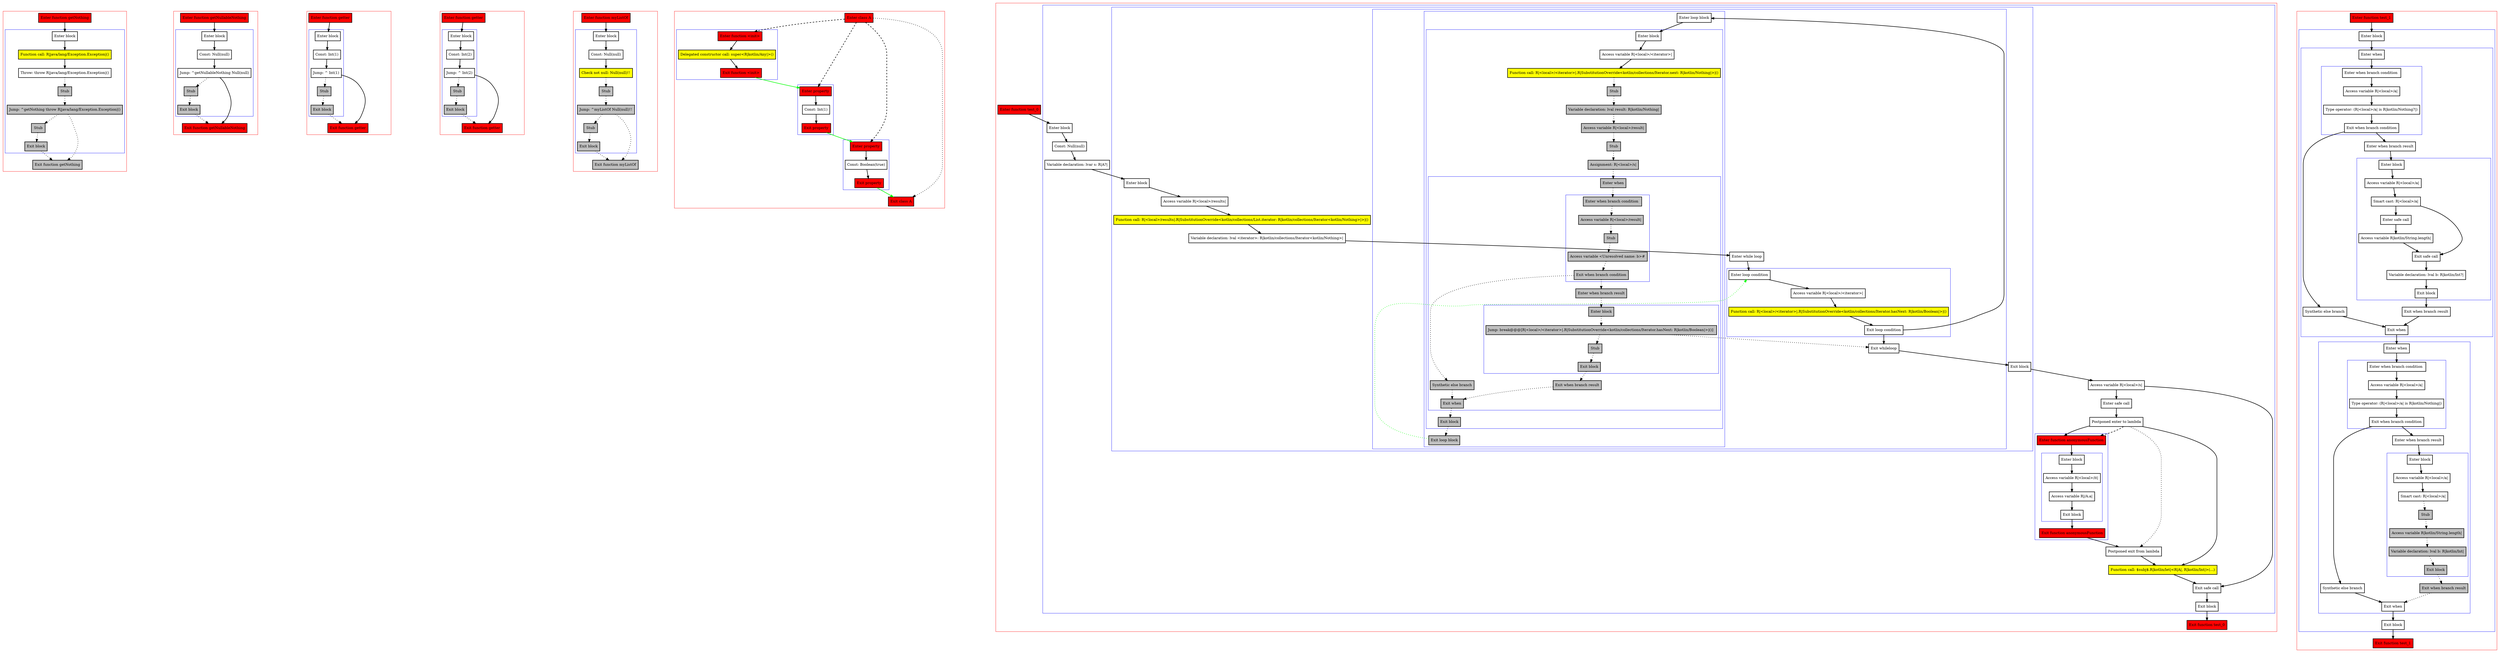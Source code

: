 digraph smartcastToNothing_kt {
    graph [nodesep=3]
    node [shape=box penwidth=2]
    edge [penwidth=2]

    subgraph cluster_0 {
        color=red
        0 [label="Enter function getNothing" style="filled" fillcolor=red];
        subgraph cluster_1 {
            color=blue
            1 [label="Enter block"];
            2 [label="Function call: R|java/lang/Exception.Exception|()" style="filled" fillcolor=yellow];
            3 [label="Throw: throw R|java/lang/Exception.Exception|()"];
            4 [label="Stub" style="filled" fillcolor=gray];
            5 [label="Jump: ^getNothing throw R|java/lang/Exception.Exception|()" style="filled" fillcolor=gray];
            6 [label="Stub" style="filled" fillcolor=gray];
            7 [label="Exit block" style="filled" fillcolor=gray];
        }
        8 [label="Exit function getNothing" style="filled" fillcolor=gray];
    }
    0 -> {1};
    1 -> {2};
    2 -> {3};
    3 -> {4} [style=dotted];
    4 -> {5} [style=dotted];
    5 -> {6 8} [style=dotted];
    6 -> {7} [style=dotted];
    7 -> {8} [style=dotted];

    subgraph cluster_2 {
        color=red
        9 [label="Enter function getNullableNothing" style="filled" fillcolor=red];
        subgraph cluster_3 {
            color=blue
            10 [label="Enter block"];
            11 [label="Const: Null(null)"];
            12 [label="Jump: ^getNullableNothing Null(null)"];
            13 [label="Stub" style="filled" fillcolor=gray];
            14 [label="Exit block" style="filled" fillcolor=gray];
        }
        15 [label="Exit function getNullableNothing" style="filled" fillcolor=red];
    }
    9 -> {10};
    10 -> {11};
    11 -> {12};
    12 -> {15};
    12 -> {13} [style=dotted];
    13 -> {14} [style=dotted];
    14 -> {15} [style=dotted];

    subgraph cluster_4 {
        color=red
        16 [label="Enter function getter" style="filled" fillcolor=red];
        subgraph cluster_5 {
            color=blue
            17 [label="Enter block"];
            18 [label="Const: Int(1)"];
            19 [label="Jump: ^ Int(1)"];
            20 [label="Stub" style="filled" fillcolor=gray];
            21 [label="Exit block" style="filled" fillcolor=gray];
        }
        22 [label="Exit function getter" style="filled" fillcolor=red];
    }
    16 -> {17};
    17 -> {18};
    18 -> {19};
    19 -> {22};
    19 -> {20} [style=dotted];
    20 -> {21} [style=dotted];
    21 -> {22} [style=dotted];

    subgraph cluster_6 {
        color=red
        23 [label="Enter function getter" style="filled" fillcolor=red];
        subgraph cluster_7 {
            color=blue
            24 [label="Enter block"];
            25 [label="Const: Int(2)"];
            26 [label="Jump: ^ Int(2)"];
            27 [label="Stub" style="filled" fillcolor=gray];
            28 [label="Exit block" style="filled" fillcolor=gray];
        }
        29 [label="Exit function getter" style="filled" fillcolor=red];
    }
    23 -> {24};
    24 -> {25};
    25 -> {26};
    26 -> {29};
    26 -> {27} [style=dotted];
    27 -> {28} [style=dotted];
    28 -> {29} [style=dotted];

    subgraph cluster_8 {
        color=red
        30 [label="Enter function myListOf" style="filled" fillcolor=red];
        subgraph cluster_9 {
            color=blue
            31 [label="Enter block"];
            32 [label="Const: Null(null)"];
            33 [label="Check not null: Null(null)!!" style="filled" fillcolor=yellow];
            34 [label="Stub" style="filled" fillcolor=gray];
            35 [label="Jump: ^myListOf Null(null)!!" style="filled" fillcolor=gray];
            36 [label="Stub" style="filled" fillcolor=gray];
            37 [label="Exit block" style="filled" fillcolor=gray];
        }
        38 [label="Exit function myListOf" style="filled" fillcolor=gray];
    }
    30 -> {31};
    31 -> {32};
    32 -> {33};
    33 -> {34} [style=dotted];
    34 -> {35} [style=dotted];
    35 -> {36 38} [style=dotted];
    36 -> {37} [style=dotted];
    37 -> {38} [style=dotted];

    subgraph cluster_10 {
        color=red
        39 [label="Enter class A" style="filled" fillcolor=red];
        subgraph cluster_11 {
            color=blue
            40 [label="Enter function <init>" style="filled" fillcolor=red];
            41 [label="Delegated constructor call: super<R|kotlin/Any|>()" style="filled" fillcolor=yellow];
            42 [label="Exit function <init>" style="filled" fillcolor=red];
        }
        subgraph cluster_12 {
            color=blue
            43 [label="Enter property" style="filled" fillcolor=red];
            44 [label="Const: Int(1)"];
            45 [label="Exit property" style="filled" fillcolor=red];
        }
        subgraph cluster_13 {
            color=blue
            46 [label="Enter property" style="filled" fillcolor=red];
            47 [label="Const: Boolean(true)"];
            48 [label="Exit property" style="filled" fillcolor=red];
        }
        49 [label="Exit class A" style="filled" fillcolor=red];
    }
    39 -> {49} [style=dotted];
    39 -> {40 43 46} [style=dashed];
    40 -> {41};
    41 -> {42};
    42 -> {43} [color=green];
    43 -> {44};
    44 -> {45};
    45 -> {46} [color=green];
    46 -> {47};
    47 -> {48};
    48 -> {49} [color=green];

    subgraph cluster_14 {
        color=red
        50 [label="Enter function test_0" style="filled" fillcolor=red];
        subgraph cluster_15 {
            color=blue
            51 [label="Enter block"];
            52 [label="Const: Null(null)"];
            53 [label="Variable declaration: lvar s: R|A?|"];
            subgraph cluster_16 {
                color=blue
                54 [label="Enter block"];
                55 [label="Access variable R|<local>/results|"];
                56 [label="Function call: R|<local>/results|.R|SubstitutionOverride<kotlin/collections/List.iterator: R|kotlin/collections/Iterator<kotlin/Nothing>|>|()" style="filled" fillcolor=yellow];
                57 [label="Variable declaration: lval <iterator>: R|kotlin/collections/Iterator<kotlin/Nothing>|"];
                subgraph cluster_17 {
                    color=blue
                    58 [label="Enter while loop"];
                    subgraph cluster_18 {
                        color=blue
                        59 [label="Enter loop condition"];
                        60 [label="Access variable R|<local>/<iterator>|"];
                        61 [label="Function call: R|<local>/<iterator>|.R|SubstitutionOverride<kotlin/collections/Iterator.hasNext: R|kotlin/Boolean|>|()" style="filled" fillcolor=yellow];
                        62 [label="Exit loop condition"];
                    }
                    subgraph cluster_19 {
                        color=blue
                        63 [label="Enter loop block"];
                        subgraph cluster_20 {
                            color=blue
                            64 [label="Enter block"];
                            65 [label="Access variable R|<local>/<iterator>|"];
                            66 [label="Function call: R|<local>/<iterator>|.R|SubstitutionOverride<kotlin/collections/Iterator.next: R|kotlin/Nothing|>|()" style="filled" fillcolor=yellow];
                            67 [label="Stub" style="filled" fillcolor=gray];
                            68 [label="Variable declaration: lval result: R|kotlin/Nothing|" style="filled" fillcolor=gray];
                            69 [label="Access variable R|<local>/result|" style="filled" fillcolor=gray];
                            70 [label="Stub" style="filled" fillcolor=gray];
                            71 [label="Assignment: R|<local>/s|" style="filled" fillcolor=gray];
                            subgraph cluster_21 {
                                color=blue
                                72 [label="Enter when" style="filled" fillcolor=gray];
                                subgraph cluster_22 {
                                    color=blue
                                    73 [label="Enter when branch condition " style="filled" fillcolor=gray];
                                    74 [label="Access variable R|<local>/result|" style="filled" fillcolor=gray];
                                    75 [label="Stub" style="filled" fillcolor=gray];
                                    76 [label="Access variable <Unresolved name: b>#" style="filled" fillcolor=gray];
                                    77 [label="Exit when branch condition" style="filled" fillcolor=gray];
                                }
                                78 [label="Synthetic else branch" style="filled" fillcolor=gray];
                                79 [label="Enter when branch result" style="filled" fillcolor=gray];
                                subgraph cluster_23 {
                                    color=blue
                                    80 [label="Enter block" style="filled" fillcolor=gray];
                                    81 [label="Jump: break@@@[R|<local>/<iterator>|.R|SubstitutionOverride<kotlin/collections/Iterator.hasNext: R|kotlin/Boolean|>|()] " style="filled" fillcolor=gray];
                                    82 [label="Stub" style="filled" fillcolor=gray];
                                    83 [label="Exit block" style="filled" fillcolor=gray];
                                }
                                84 [label="Exit when branch result" style="filled" fillcolor=gray];
                                85 [label="Exit when" style="filled" fillcolor=gray];
                            }
                            86 [label="Exit block" style="filled" fillcolor=gray];
                        }
                        87 [label="Exit loop block" style="filled" fillcolor=gray];
                    }
                    88 [label="Exit whileloop"];
                }
                89 [label="Exit block"];
            }
            90 [label="Access variable R|<local>/s|"];
            91 [label="Enter safe call"];
            92 [label="Postponed enter to lambda"];
            subgraph cluster_24 {
                color=blue
                93 [label="Enter function anonymousFunction" style="filled" fillcolor=red];
                subgraph cluster_25 {
                    color=blue
                    94 [label="Enter block"];
                    95 [label="Access variable R|<local>/it|"];
                    96 [label="Access variable R|/A.a|"];
                    97 [label="Exit block"];
                }
                98 [label="Exit function anonymousFunction" style="filled" fillcolor=red];
            }
            99 [label="Postponed exit from lambda"];
            100 [label="Function call: $subj$.R|kotlin/let|<R|A|, R|kotlin/Int|>(...)" style="filled" fillcolor=yellow];
            101 [label="Exit safe call"];
            102 [label="Exit block"];
        }
        103 [label="Exit function test_0" style="filled" fillcolor=red];
    }
    50 -> {51};
    51 -> {52};
    52 -> {53};
    53 -> {54};
    54 -> {55};
    55 -> {56};
    56 -> {57};
    57 -> {58};
    58 -> {59};
    59 -> {60};
    60 -> {61};
    61 -> {62};
    62 -> {63 88};
    63 -> {64};
    64 -> {65};
    65 -> {66};
    66 -> {67} [style=dotted];
    67 -> {68} [style=dotted];
    68 -> {69} [style=dotted];
    69 -> {70} [style=dotted];
    70 -> {71} [style=dotted];
    71 -> {72} [style=dotted];
    72 -> {73} [style=dotted];
    73 -> {74} [style=dotted];
    74 -> {75} [style=dotted];
    75 -> {76} [style=dotted];
    76 -> {77} [style=dotted];
    77 -> {78 79} [style=dotted];
    78 -> {85} [style=dotted];
    79 -> {80} [style=dotted];
    80 -> {81} [style=dotted];
    81 -> {82 88} [style=dotted];
    82 -> {83} [style=dotted];
    83 -> {84} [style=dotted];
    84 -> {85} [style=dotted];
    85 -> {86} [style=dotted];
    86 -> {87} [style=dotted];
    87 -> {59} [color=green style=dotted];
    88 -> {89};
    89 -> {90};
    90 -> {91 101};
    91 -> {92};
    92 -> {93 100};
    92 -> {99} [style=dotted];
    92 -> {93} [style=dashed];
    93 -> {94};
    94 -> {95};
    95 -> {96};
    96 -> {97};
    97 -> {98};
    98 -> {99};
    99 -> {100};
    100 -> {101};
    101 -> {102};
    102 -> {103};

    subgraph cluster_26 {
        color=red
        104 [label="Enter function test_1" style="filled" fillcolor=red];
        subgraph cluster_27 {
            color=blue
            105 [label="Enter block"];
            subgraph cluster_28 {
                color=blue
                106 [label="Enter when"];
                subgraph cluster_29 {
                    color=blue
                    107 [label="Enter when branch condition "];
                    108 [label="Access variable R|<local>/a|"];
                    109 [label="Type operator: (R|<local>/a| is R|kotlin/Nothing?|)"];
                    110 [label="Exit when branch condition"];
                }
                111 [label="Synthetic else branch"];
                112 [label="Enter when branch result"];
                subgraph cluster_30 {
                    color=blue
                    113 [label="Enter block"];
                    114 [label="Access variable R|<local>/a|"];
                    115 [label="Smart cast: R|<local>/a|"];
                    116 [label="Enter safe call"];
                    117 [label="Access variable R|kotlin/String.length|"];
                    118 [label="Exit safe call"];
                    119 [label="Variable declaration: lval b: R|kotlin/Int?|"];
                    120 [label="Exit block"];
                }
                121 [label="Exit when branch result"];
                122 [label="Exit when"];
            }
            subgraph cluster_31 {
                color=blue
                123 [label="Enter when"];
                subgraph cluster_32 {
                    color=blue
                    124 [label="Enter when branch condition "];
                    125 [label="Access variable R|<local>/a|"];
                    126 [label="Type operator: (R|<local>/a| is R|kotlin/Nothing|)"];
                    127 [label="Exit when branch condition"];
                }
                128 [label="Synthetic else branch"];
                129 [label="Enter when branch result"];
                subgraph cluster_33 {
                    color=blue
                    130 [label="Enter block"];
                    131 [label="Access variable R|<local>/a|"];
                    132 [label="Smart cast: R|<local>/a|"];
                    133 [label="Stub" style="filled" fillcolor=gray];
                    134 [label="Access variable R|kotlin/String.length|" style="filled" fillcolor=gray];
                    135 [label="Variable declaration: lval b: R|kotlin/Int|" style="filled" fillcolor=gray];
                    136 [label="Exit block" style="filled" fillcolor=gray];
                }
                137 [label="Exit when branch result" style="filled" fillcolor=gray];
                138 [label="Exit when"];
            }
            139 [label="Exit block"];
        }
        140 [label="Exit function test_1" style="filled" fillcolor=red];
    }
    104 -> {105};
    105 -> {106};
    106 -> {107};
    107 -> {108};
    108 -> {109};
    109 -> {110};
    110 -> {111 112};
    111 -> {122};
    112 -> {113};
    113 -> {114};
    114 -> {115};
    115 -> {116 118};
    116 -> {117};
    117 -> {118};
    118 -> {119};
    119 -> {120};
    120 -> {121};
    121 -> {122};
    122 -> {123};
    123 -> {124};
    124 -> {125};
    125 -> {126};
    126 -> {127};
    127 -> {128 129};
    128 -> {138};
    129 -> {130};
    130 -> {131};
    131 -> {132};
    132 -> {133} [style=dotted];
    133 -> {134} [style=dotted];
    134 -> {135} [style=dotted];
    135 -> {136} [style=dotted];
    136 -> {137} [style=dotted];
    137 -> {138} [style=dotted];
    138 -> {139};
    139 -> {140};

}
